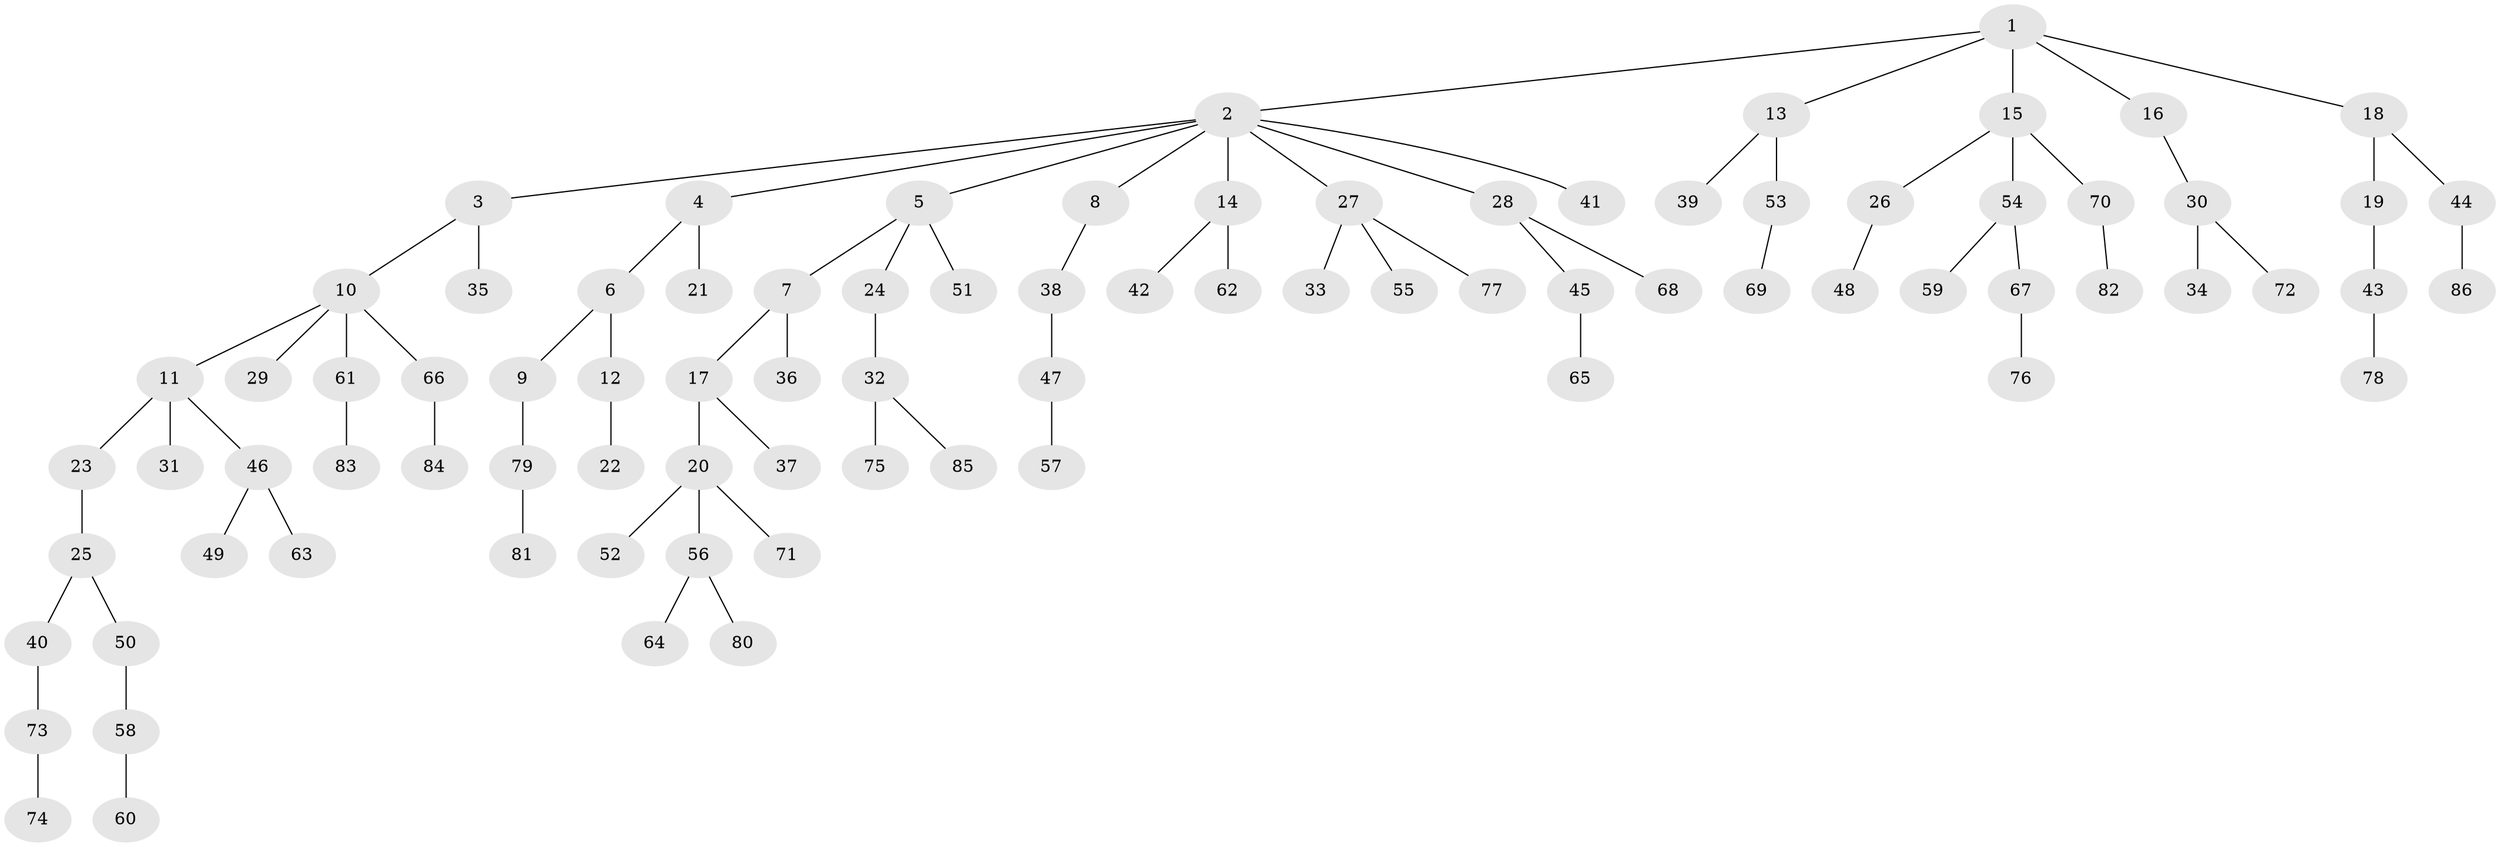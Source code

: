 // coarse degree distribution, {7: 0.018867924528301886, 8: 0.018867924528301886, 2: 0.3018867924528302, 5: 0.03773584905660377, 3: 0.07547169811320754, 4: 0.03773584905660377, 1: 0.5094339622641509}
// Generated by graph-tools (version 1.1) at 2025/52/02/27/25 19:52:11]
// undirected, 86 vertices, 85 edges
graph export_dot {
graph [start="1"]
  node [color=gray90,style=filled];
  1;
  2;
  3;
  4;
  5;
  6;
  7;
  8;
  9;
  10;
  11;
  12;
  13;
  14;
  15;
  16;
  17;
  18;
  19;
  20;
  21;
  22;
  23;
  24;
  25;
  26;
  27;
  28;
  29;
  30;
  31;
  32;
  33;
  34;
  35;
  36;
  37;
  38;
  39;
  40;
  41;
  42;
  43;
  44;
  45;
  46;
  47;
  48;
  49;
  50;
  51;
  52;
  53;
  54;
  55;
  56;
  57;
  58;
  59;
  60;
  61;
  62;
  63;
  64;
  65;
  66;
  67;
  68;
  69;
  70;
  71;
  72;
  73;
  74;
  75;
  76;
  77;
  78;
  79;
  80;
  81;
  82;
  83;
  84;
  85;
  86;
  1 -- 2;
  1 -- 13;
  1 -- 15;
  1 -- 16;
  1 -- 18;
  2 -- 3;
  2 -- 4;
  2 -- 5;
  2 -- 8;
  2 -- 14;
  2 -- 27;
  2 -- 28;
  2 -- 41;
  3 -- 10;
  3 -- 35;
  4 -- 6;
  4 -- 21;
  5 -- 7;
  5 -- 24;
  5 -- 51;
  6 -- 9;
  6 -- 12;
  7 -- 17;
  7 -- 36;
  8 -- 38;
  9 -- 79;
  10 -- 11;
  10 -- 29;
  10 -- 61;
  10 -- 66;
  11 -- 23;
  11 -- 31;
  11 -- 46;
  12 -- 22;
  13 -- 39;
  13 -- 53;
  14 -- 42;
  14 -- 62;
  15 -- 26;
  15 -- 54;
  15 -- 70;
  16 -- 30;
  17 -- 20;
  17 -- 37;
  18 -- 19;
  18 -- 44;
  19 -- 43;
  20 -- 52;
  20 -- 56;
  20 -- 71;
  23 -- 25;
  24 -- 32;
  25 -- 40;
  25 -- 50;
  26 -- 48;
  27 -- 33;
  27 -- 55;
  27 -- 77;
  28 -- 45;
  28 -- 68;
  30 -- 34;
  30 -- 72;
  32 -- 75;
  32 -- 85;
  38 -- 47;
  40 -- 73;
  43 -- 78;
  44 -- 86;
  45 -- 65;
  46 -- 49;
  46 -- 63;
  47 -- 57;
  50 -- 58;
  53 -- 69;
  54 -- 59;
  54 -- 67;
  56 -- 64;
  56 -- 80;
  58 -- 60;
  61 -- 83;
  66 -- 84;
  67 -- 76;
  70 -- 82;
  73 -- 74;
  79 -- 81;
}
